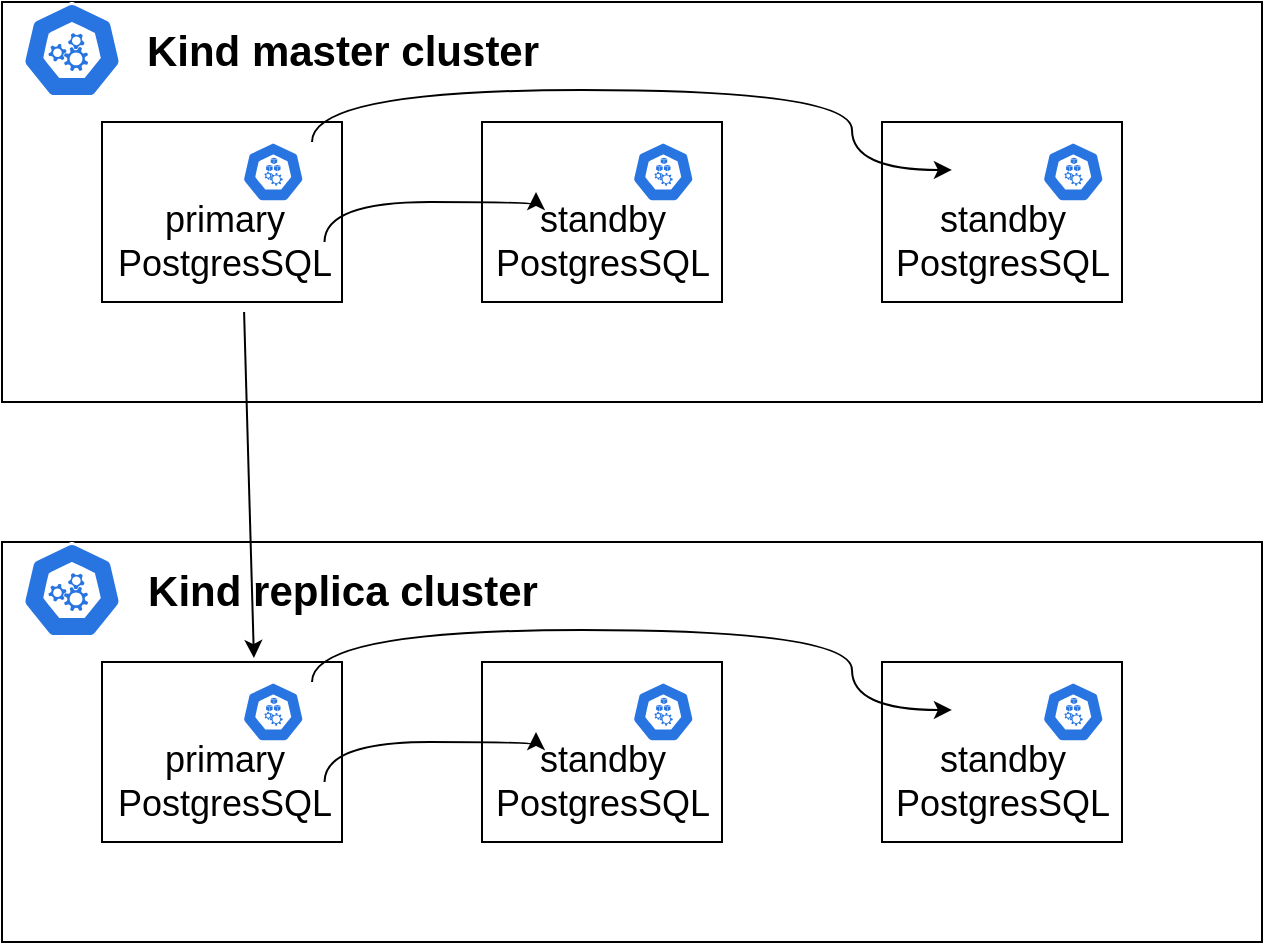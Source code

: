 <mxfile version="24.3.1" type="github">
  <diagram name="Page-1" id="gvNi_ZHltFZ9ahZSlrzS">
    <mxGraphModel dx="1434" dy="746" grid="0" gridSize="10" guides="1" tooltips="1" connect="1" arrows="1" fold="1" page="1" pageScale="1" pageWidth="850" pageHeight="1100" math="0" shadow="0">
      <root>
        <mxCell id="0" />
        <mxCell id="1" parent="0" />
        <mxCell id="eYwngZ-qsAEnjJCcxyst-1" value="" style="rounded=0;whiteSpace=wrap;html=1;" vertex="1" parent="1">
          <mxGeometry x="110" y="180" width="630" height="200" as="geometry" />
        </mxCell>
        <mxCell id="eYwngZ-qsAEnjJCcxyst-2" value="" style="rounded=0;whiteSpace=wrap;html=1;" vertex="1" parent="1">
          <mxGeometry x="160" y="240" width="120" height="90" as="geometry" />
        </mxCell>
        <mxCell id="eYwngZ-qsAEnjJCcxyst-3" value="" style="rounded=0;whiteSpace=wrap;html=1;" vertex="1" parent="1">
          <mxGeometry x="550" y="240" width="120" height="90" as="geometry" />
        </mxCell>
        <mxCell id="eYwngZ-qsAEnjJCcxyst-4" value="" style="rounded=0;whiteSpace=wrap;html=1;" vertex="1" parent="1">
          <mxGeometry x="350" y="240" width="120" height="90" as="geometry" />
        </mxCell>
        <mxCell id="eYwngZ-qsAEnjJCcxyst-5" value="" style="aspect=fixed;sketch=0;html=1;dashed=0;whitespace=wrap;fillColor=#2875E2;strokeColor=#ffffff;points=[[0.005,0.63,0],[0.1,0.2,0],[0.9,0.2,0],[0.5,0,0],[0.995,0.63,0],[0.72,0.99,0],[0.5,1,0],[0.28,0.99,0]];shape=mxgraph.kubernetes.icon2;prIcon=api" vertex="1" parent="1">
          <mxGeometry x="120" y="180" width="50" height="48" as="geometry" />
        </mxCell>
        <mxCell id="eYwngZ-qsAEnjJCcxyst-6" value="" style="aspect=fixed;sketch=0;html=1;dashed=0;whitespace=wrap;fillColor=#2875E2;strokeColor=#ffffff;points=[[0.005,0.63,0],[0.1,0.2,0],[0.9,0.2,0],[0.5,0,0],[0.995,0.63,0],[0.72,0.99,0],[0.5,1,0],[0.28,0.99,0]];shape=mxgraph.kubernetes.icon2;prIcon=node" vertex="1" parent="1">
          <mxGeometry x="230" y="250" width="31.25" height="30" as="geometry" />
        </mxCell>
        <mxCell id="eYwngZ-qsAEnjJCcxyst-7" value="" style="aspect=fixed;sketch=0;html=1;dashed=0;whitespace=wrap;fillColor=#2875E2;strokeColor=#ffffff;points=[[0.005,0.63,0],[0.1,0.2,0],[0.9,0.2,0],[0.5,0,0],[0.995,0.63,0],[0.72,0.99,0],[0.5,1,0],[0.28,0.99,0]];shape=mxgraph.kubernetes.icon2;prIcon=node" vertex="1" parent="1">
          <mxGeometry x="425" y="250" width="31.25" height="30" as="geometry" />
        </mxCell>
        <mxCell id="eYwngZ-qsAEnjJCcxyst-8" value="" style="aspect=fixed;sketch=0;html=1;dashed=0;whitespace=wrap;fillColor=#2875E2;strokeColor=#ffffff;points=[[0.005,0.63,0],[0.1,0.2,0],[0.9,0.2,0],[0.5,0,0],[0.995,0.63,0],[0.72,0.99,0],[0.5,1,0],[0.28,0.99,0]];shape=mxgraph.kubernetes.icon2;prIcon=node" vertex="1" parent="1">
          <mxGeometry x="630" y="250" width="31.25" height="30" as="geometry" />
        </mxCell>
        <mxCell id="eYwngZ-qsAEnjJCcxyst-10" value="Kind master cluster" style="text;strokeColor=none;fillColor=none;html=1;fontSize=21;fontStyle=1;verticalAlign=middle;align=center;" vertex="1" parent="1">
          <mxGeometry x="230" y="184" width="100" height="40" as="geometry" />
        </mxCell>
        <mxCell id="eYwngZ-qsAEnjJCcxyst-11" value="primary &lt;br&gt;PostgresSQL" style="text;strokeColor=none;fillColor=none;html=1;fontSize=18;fontStyle=0;verticalAlign=middle;align=center;" vertex="1" parent="1">
          <mxGeometry x="171.25" y="280" width="100" height="40" as="geometry" />
        </mxCell>
        <mxCell id="eYwngZ-qsAEnjJCcxyst-12" value="standby&lt;br&gt;PostgresSQL" style="text;strokeColor=none;fillColor=none;html=1;fontSize=18;fontStyle=0;verticalAlign=middle;align=center;" vertex="1" parent="1">
          <mxGeometry x="360" y="280" width="100" height="40" as="geometry" />
        </mxCell>
        <mxCell id="eYwngZ-qsAEnjJCcxyst-13" value="standby&lt;br&gt;PostgresSQL" style="text;strokeColor=none;fillColor=none;html=1;fontSize=18;fontStyle=0;verticalAlign=middle;align=center;" vertex="1" parent="1">
          <mxGeometry x="560" y="280" width="100" height="40" as="geometry" />
        </mxCell>
        <mxCell id="eYwngZ-qsAEnjJCcxyst-14" value="" style="endArrow=classic;html=1;rounded=0;exitX=1;exitY=0.5;exitDx=0;exitDy=0;entryX=0.17;entryY=-0.125;entryDx=0;entryDy=0;entryPerimeter=0;edgeStyle=orthogonalEdgeStyle;curved=1;" edge="1" parent="1" source="eYwngZ-qsAEnjJCcxyst-11" target="eYwngZ-qsAEnjJCcxyst-12">
          <mxGeometry width="50" height="50" relative="1" as="geometry">
            <mxPoint x="354.231" y="280" as="sourcePoint" />
            <mxPoint x="303.75" y="280" as="targetPoint" />
            <Array as="points">
              <mxPoint x="271" y="280" />
              <mxPoint x="377" y="280" />
            </Array>
          </mxGeometry>
        </mxCell>
        <mxCell id="eYwngZ-qsAEnjJCcxyst-17" value="" style="endArrow=classic;html=1;rounded=0;entryX=0.333;entryY=0.333;entryDx=0;entryDy=0;entryPerimeter=0;edgeStyle=orthogonalEdgeStyle;curved=1;" edge="1" parent="1">
          <mxGeometry width="50" height="50" relative="1" as="geometry">
            <mxPoint x="265" y="250" as="sourcePoint" />
            <mxPoint x="584.96" y="263.97" as="targetPoint" />
            <Array as="points">
              <mxPoint x="265" y="224" />
              <mxPoint x="535" y="224" />
              <mxPoint x="535" y="264" />
            </Array>
          </mxGeometry>
        </mxCell>
        <mxCell id="eYwngZ-qsAEnjJCcxyst-22" value="" style="rounded=0;whiteSpace=wrap;html=1;" vertex="1" parent="1">
          <mxGeometry x="110" y="450" width="630" height="200" as="geometry" />
        </mxCell>
        <mxCell id="eYwngZ-qsAEnjJCcxyst-23" value="" style="rounded=0;whiteSpace=wrap;html=1;" vertex="1" parent="1">
          <mxGeometry x="160" y="510" width="120" height="90" as="geometry" />
        </mxCell>
        <mxCell id="eYwngZ-qsAEnjJCcxyst-24" value="" style="rounded=0;whiteSpace=wrap;html=1;" vertex="1" parent="1">
          <mxGeometry x="550" y="510" width="120" height="90" as="geometry" />
        </mxCell>
        <mxCell id="eYwngZ-qsAEnjJCcxyst-25" value="" style="rounded=0;whiteSpace=wrap;html=1;" vertex="1" parent="1">
          <mxGeometry x="350" y="510" width="120" height="90" as="geometry" />
        </mxCell>
        <mxCell id="eYwngZ-qsAEnjJCcxyst-26" value="" style="aspect=fixed;sketch=0;html=1;dashed=0;whitespace=wrap;fillColor=#2875E2;strokeColor=#ffffff;points=[[0.005,0.63,0],[0.1,0.2,0],[0.9,0.2,0],[0.5,0,0],[0.995,0.63,0],[0.72,0.99,0],[0.5,1,0],[0.28,0.99,0]];shape=mxgraph.kubernetes.icon2;prIcon=api" vertex="1" parent="1">
          <mxGeometry x="120" y="450" width="50" height="48" as="geometry" />
        </mxCell>
        <mxCell id="eYwngZ-qsAEnjJCcxyst-27" value="" style="aspect=fixed;sketch=0;html=1;dashed=0;whitespace=wrap;fillColor=#2875E2;strokeColor=#ffffff;points=[[0.005,0.63,0],[0.1,0.2,0],[0.9,0.2,0],[0.5,0,0],[0.995,0.63,0],[0.72,0.99,0],[0.5,1,0],[0.28,0.99,0]];shape=mxgraph.kubernetes.icon2;prIcon=node" vertex="1" parent="1">
          <mxGeometry x="230" y="520" width="31.25" height="30" as="geometry" />
        </mxCell>
        <mxCell id="eYwngZ-qsAEnjJCcxyst-28" value="" style="aspect=fixed;sketch=0;html=1;dashed=0;whitespace=wrap;fillColor=#2875E2;strokeColor=#ffffff;points=[[0.005,0.63,0],[0.1,0.2,0],[0.9,0.2,0],[0.5,0,0],[0.995,0.63,0],[0.72,0.99,0],[0.5,1,0],[0.28,0.99,0]];shape=mxgraph.kubernetes.icon2;prIcon=node" vertex="1" parent="1">
          <mxGeometry x="425" y="520" width="31.25" height="30" as="geometry" />
        </mxCell>
        <mxCell id="eYwngZ-qsAEnjJCcxyst-29" value="" style="aspect=fixed;sketch=0;html=1;dashed=0;whitespace=wrap;fillColor=#2875E2;strokeColor=#ffffff;points=[[0.005,0.63,0],[0.1,0.2,0],[0.9,0.2,0],[0.5,0,0],[0.995,0.63,0],[0.72,0.99,0],[0.5,1,0],[0.28,0.99,0]];shape=mxgraph.kubernetes.icon2;prIcon=node" vertex="1" parent="1">
          <mxGeometry x="630" y="520" width="31.25" height="30" as="geometry" />
        </mxCell>
        <mxCell id="eYwngZ-qsAEnjJCcxyst-30" value="Kind replica cluster" style="text;strokeColor=none;fillColor=none;html=1;fontSize=21;fontStyle=1;verticalAlign=middle;align=center;" vertex="1" parent="1">
          <mxGeometry x="230" y="454" width="100" height="40" as="geometry" />
        </mxCell>
        <mxCell id="eYwngZ-qsAEnjJCcxyst-31" value="primary &lt;br&gt;PostgresSQL" style="text;strokeColor=none;fillColor=none;html=1;fontSize=18;fontStyle=0;verticalAlign=middle;align=center;" vertex="1" parent="1">
          <mxGeometry x="171.25" y="550" width="100" height="40" as="geometry" />
        </mxCell>
        <mxCell id="eYwngZ-qsAEnjJCcxyst-32" value="standby&lt;br&gt;PostgresSQL" style="text;strokeColor=none;fillColor=none;html=1;fontSize=18;fontStyle=0;verticalAlign=middle;align=center;" vertex="1" parent="1">
          <mxGeometry x="360" y="550" width="100" height="40" as="geometry" />
        </mxCell>
        <mxCell id="eYwngZ-qsAEnjJCcxyst-33" value="standby&lt;br&gt;PostgresSQL" style="text;strokeColor=none;fillColor=none;html=1;fontSize=18;fontStyle=0;verticalAlign=middle;align=center;" vertex="1" parent="1">
          <mxGeometry x="560" y="550" width="100" height="40" as="geometry" />
        </mxCell>
        <mxCell id="eYwngZ-qsAEnjJCcxyst-34" value="" style="endArrow=classic;html=1;rounded=0;exitX=1;exitY=0.5;exitDx=0;exitDy=0;entryX=0.17;entryY=-0.125;entryDx=0;entryDy=0;entryPerimeter=0;edgeStyle=orthogonalEdgeStyle;curved=1;" edge="1" parent="1" source="eYwngZ-qsAEnjJCcxyst-31" target="eYwngZ-qsAEnjJCcxyst-32">
          <mxGeometry width="50" height="50" relative="1" as="geometry">
            <mxPoint x="354.231" y="550" as="sourcePoint" />
            <mxPoint x="303.75" y="550" as="targetPoint" />
            <Array as="points">
              <mxPoint x="271" y="550" />
              <mxPoint x="377" y="550" />
            </Array>
          </mxGeometry>
        </mxCell>
        <mxCell id="eYwngZ-qsAEnjJCcxyst-35" value="" style="endArrow=classic;html=1;rounded=0;entryX=0.333;entryY=0.333;entryDx=0;entryDy=0;entryPerimeter=0;edgeStyle=orthogonalEdgeStyle;curved=1;" edge="1" parent="1">
          <mxGeometry width="50" height="50" relative="1" as="geometry">
            <mxPoint x="265" y="520" as="sourcePoint" />
            <mxPoint x="584.96" y="533.97" as="targetPoint" />
            <Array as="points">
              <mxPoint x="265" y="494" />
              <mxPoint x="535" y="494" />
              <mxPoint x="535" y="534" />
            </Array>
          </mxGeometry>
        </mxCell>
        <mxCell id="eYwngZ-qsAEnjJCcxyst-36" value="" style="endArrow=classic;html=1;rounded=0;exitX=0.592;exitY=1.056;exitDx=0;exitDy=0;exitPerimeter=0;entryX=0.633;entryY=-0.022;entryDx=0;entryDy=0;entryPerimeter=0;" edge="1" parent="1" source="eYwngZ-qsAEnjJCcxyst-2" target="eYwngZ-qsAEnjJCcxyst-23">
          <mxGeometry width="50" height="50" relative="1" as="geometry">
            <mxPoint x="334.231" y="350" as="sourcePoint" />
            <mxPoint x="340" y="330" as="targetPoint" />
          </mxGeometry>
        </mxCell>
      </root>
    </mxGraphModel>
  </diagram>
</mxfile>
